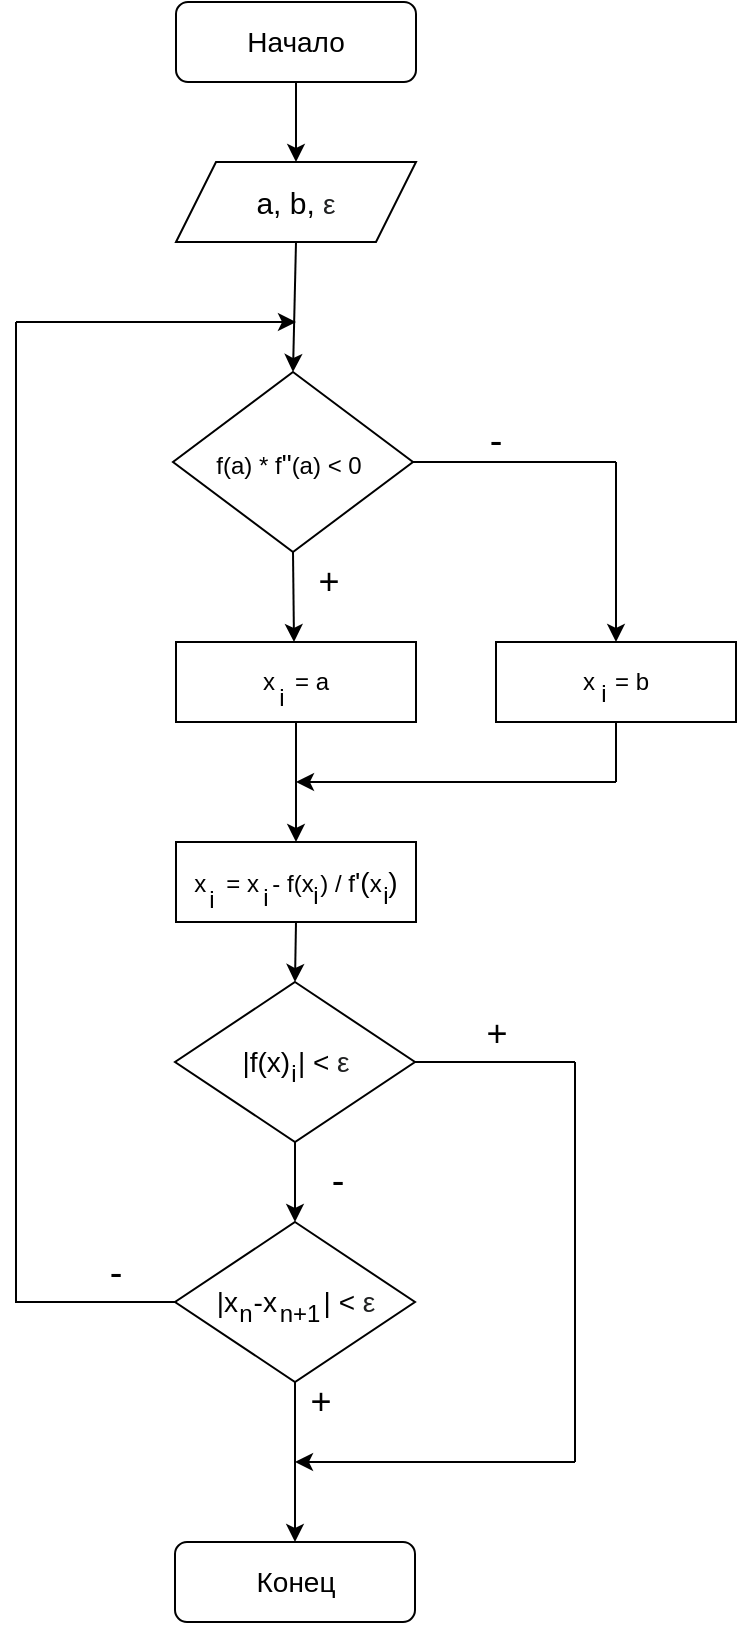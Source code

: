 <mxfile version="14.4.3" type="device"><diagram id="HoVySrzytq8OhzVosltQ" name="Page-1"><mxGraphModel dx="462" dy="524" grid="1" gridSize="10" guides="1" tooltips="1" connect="1" arrows="1" fold="1" page="1" pageScale="1" pageWidth="827" pageHeight="1169" math="0" shadow="0"><root><mxCell id="0"/><mxCell id="1" parent="0"/><mxCell id="QjTByiFP6IMzixuYRlYu-1" value="&lt;font style=&quot;font-size: 14px&quot;&gt;Начало&lt;/font&gt;" style="rounded=1;whiteSpace=wrap;html=1;" parent="1" vertex="1"><mxGeometry x="160" y="40" width="120" height="40" as="geometry"/></mxCell><mxCell id="QjTByiFP6IMzixuYRlYu-2" value="" style="endArrow=classic;html=1;exitX=0.5;exitY=1;exitDx=0;exitDy=0;entryX=0.5;entryY=0;entryDx=0;entryDy=0;" parent="1" source="QjTByiFP6IMzixuYRlYu-1" target="QjTByiFP6IMzixuYRlYu-3" edge="1"><mxGeometry width="50" height="50" relative="1" as="geometry"><mxPoint x="240" y="200" as="sourcePoint"/><mxPoint x="220" y="120" as="targetPoint"/></mxGeometry></mxCell><mxCell id="QjTByiFP6IMzixuYRlYu-3" value="&lt;span style=&quot;font-size: 15px&quot;&gt;a, b,&amp;nbsp;&lt;/span&gt;&lt;span style=&quot;color: rgb(32 , 33 , 34) ; font-family: sans-serif ; font-size: 14px ; background-color: rgb(255 , 255 , 255)&quot;&gt;ε&lt;/span&gt;" style="shape=parallelogram;perimeter=parallelogramPerimeter;whiteSpace=wrap;html=1;fixedSize=1;" parent="1" vertex="1"><mxGeometry x="160" y="120" width="120" height="40" as="geometry"/></mxCell><mxCell id="QjTByiFP6IMzixuYRlYu-23" value="|f(x) | &amp;lt;&amp;nbsp;&lt;span style=&quot;color: rgb(32 , 33 , 34) ; font-family: sans-serif ; font-size: 14px ; background-color: rgb(255 , 255 , 255)&quot;&gt;ε&lt;/span&gt;" style="rhombus;whiteSpace=wrap;html=1;fontSize=14;" parent="1" vertex="1"><mxGeometry x="159.5" y="530" width="120" height="80" as="geometry"/></mxCell><mxCell id="s4173k3b3jdFuJT_10Cr-17" value="" style="edgeStyle=orthogonalEdgeStyle;rounded=0;orthogonalLoop=1;jettySize=auto;html=1;fontSize=14;" parent="1" source="QjTByiFP6IMzixuYRlYu-25" target="QjTByiFP6IMzixuYRlYu-38" edge="1"><mxGeometry relative="1" as="geometry"/></mxCell><mxCell id="QjTByiFP6IMzixuYRlYu-25" value="&lt;font style=&quot;font-size: 14px&quot;&gt;|x&amp;nbsp; -x&amp;nbsp; &amp;nbsp; &amp;nbsp; |&amp;nbsp;&lt;/font&gt;&lt;span style=&quot;font-size: 14px&quot;&gt;&amp;lt;&amp;nbsp;&lt;/span&gt;&lt;span style=&quot;font-size: 14px ; color: rgb(32 , 33 , 34) ; font-family: sans-serif ; background-color: rgb(255 , 255 , 255)&quot;&gt;ε&lt;/span&gt;" style="rhombus;whiteSpace=wrap;html=1;" parent="1" vertex="1"><mxGeometry x="159.5" y="650" width="120" height="80" as="geometry"/></mxCell><mxCell id="QjTByiFP6IMzixuYRlYu-29" value="" style="endArrow=none;html=1;entryX=0;entryY=0.5;entryDx=0;entryDy=0;" parent="1" target="QjTByiFP6IMzixuYRlYu-25" edge="1"><mxGeometry width="50" height="50" relative="1" as="geometry"><mxPoint x="79.5" y="690" as="sourcePoint"/><mxPoint x="119.5" y="680" as="targetPoint"/></mxGeometry></mxCell><mxCell id="QjTByiFP6IMzixuYRlYu-30" value="-" style="text;html=1;strokeColor=none;fillColor=none;align=center;verticalAlign=middle;whiteSpace=wrap;rounded=0;fontSize=19;" parent="1" vertex="1"><mxGeometry x="220.5" y="620" width="40" height="20" as="geometry"/></mxCell><mxCell id="QjTByiFP6IMzixuYRlYu-31" value="-" style="text;html=1;strokeColor=none;fillColor=none;align=center;verticalAlign=middle;whiteSpace=wrap;rounded=0;fontSize=19;" parent="1" vertex="1"><mxGeometry x="109.5" y="666" width="40" height="20" as="geometry"/></mxCell><mxCell id="QjTByiFP6IMzixuYRlYu-33" value="n" style="text;html=1;strokeColor=none;fillColor=none;align=center;verticalAlign=middle;whiteSpace=wrap;rounded=0;" parent="1" vertex="1"><mxGeometry x="174.5" y="686" width="40" height="20" as="geometry"/></mxCell><mxCell id="QjTByiFP6IMzixuYRlYu-34" value="n+1" style="text;html=1;strokeColor=none;fillColor=none;align=center;verticalAlign=middle;whiteSpace=wrap;rounded=0;" parent="1" vertex="1"><mxGeometry x="201.5" y="686" width="40" height="20" as="geometry"/></mxCell><mxCell id="QjTByiFP6IMzixuYRlYu-38" value="&lt;font style=&quot;font-size: 14px&quot;&gt;Конец&lt;/font&gt;" style="rounded=1;whiteSpace=wrap;html=1;" parent="1" vertex="1"><mxGeometry x="159.5" y="810" width="120" height="40" as="geometry"/></mxCell><mxCell id="u_xncPAsBG9-K2fzOt0d-1" value="i" style="text;html=1;strokeColor=none;fillColor=none;align=center;verticalAlign=middle;whiteSpace=wrap;rounded=0;" vertex="1" parent="1"><mxGeometry x="198.5" y="566" width="40" height="20" as="geometry"/></mxCell><mxCell id="u_xncPAsBG9-K2fzOt0d-3" value="" style="endArrow=none;html=1;exitX=1;exitY=0.5;exitDx=0;exitDy=0;" edge="1" parent="1" source="QjTByiFP6IMzixuYRlYu-23"><mxGeometry width="50" height="50" relative="1" as="geometry"><mxPoint x="289.5" y="630" as="sourcePoint"/><mxPoint x="359.5" y="570" as="targetPoint"/></mxGeometry></mxCell><mxCell id="u_xncPAsBG9-K2fzOt0d-4" value="" style="endArrow=none;html=1;" edge="1" parent="1"><mxGeometry width="50" height="50" relative="1" as="geometry"><mxPoint x="359.5" y="770" as="sourcePoint"/><mxPoint x="359.5" y="570" as="targetPoint"/></mxGeometry></mxCell><mxCell id="u_xncPAsBG9-K2fzOt0d-5" value="" style="endArrow=classic;html=1;" edge="1" parent="1"><mxGeometry width="50" height="50" relative="1" as="geometry"><mxPoint x="359.5" y="770" as="sourcePoint"/><mxPoint x="219.5" y="770" as="targetPoint"/></mxGeometry></mxCell><mxCell id="u_xncPAsBG9-K2fzOt0d-6" value="&lt;font style=&quot;font-size: 18px&quot;&gt;+&lt;/font&gt;" style="text;html=1;align=center;verticalAlign=middle;resizable=0;points=[];autosize=1;" vertex="1" parent="1"><mxGeometry x="304.5" y="546" width="30" height="20" as="geometry"/></mxCell><mxCell id="u_xncPAsBG9-K2fzOt0d-7" value="" style="endArrow=classic;html=1;exitX=0.5;exitY=1;exitDx=0;exitDy=0;entryX=0.5;entryY=0;entryDx=0;entryDy=0;" edge="1" parent="1" source="QjTByiFP6IMzixuYRlYu-23" target="QjTByiFP6IMzixuYRlYu-25"><mxGeometry width="50" height="50" relative="1" as="geometry"><mxPoint x="259.5" y="650" as="sourcePoint"/><mxPoint x="309.5" y="600" as="targetPoint"/></mxGeometry></mxCell><mxCell id="u_xncPAsBG9-K2fzOt0d-8" value="&lt;font style=&quot;font-size: 18px&quot;&gt;+&lt;/font&gt;" style="text;html=1;align=center;verticalAlign=middle;resizable=0;points=[];autosize=1;" vertex="1" parent="1"><mxGeometry x="216.5" y="730" width="30" height="20" as="geometry"/></mxCell><mxCell id="u_xncPAsBG9-K2fzOt0d-9" value="f(a) * f&lt;font style=&quot;font-size: 14px&quot;&gt;&quot;&lt;/font&gt;(a) &amp;lt; 0&lt;font style=&quot;font-size: 18px&quot;&gt;&amp;nbsp;&lt;/font&gt;" style="rhombus;whiteSpace=wrap;html=1;" vertex="1" parent="1"><mxGeometry x="158.5" y="225" width="120" height="90" as="geometry"/></mxCell><mxCell id="u_xncPAsBG9-K2fzOt0d-10" value="" style="endArrow=classic;html=1;exitX=0.5;exitY=1;exitDx=0;exitDy=0;entryX=0.5;entryY=0;entryDx=0;entryDy=0;" edge="1" parent="1" source="QjTByiFP6IMzixuYRlYu-3" target="u_xncPAsBG9-K2fzOt0d-9"><mxGeometry width="50" height="50" relative="1" as="geometry"><mxPoint x="270" y="350" as="sourcePoint"/><mxPoint x="320" y="300" as="targetPoint"/></mxGeometry></mxCell><mxCell id="u_xncPAsBG9-K2fzOt0d-11" value="" style="endArrow=classic;html=1;exitX=0.5;exitY=1;exitDx=0;exitDy=0;" edge="1" parent="1" source="u_xncPAsBG9-K2fzOt0d-9"><mxGeometry width="50" height="50" relative="1" as="geometry"><mxPoint x="180" y="400" as="sourcePoint"/><mxPoint x="219" y="360" as="targetPoint"/></mxGeometry></mxCell><mxCell id="u_xncPAsBG9-K2fzOt0d-12" value="x&amp;nbsp; &amp;nbsp;= a" style="rounded=0;whiteSpace=wrap;html=1;" vertex="1" parent="1"><mxGeometry x="160" y="360" width="120" height="40" as="geometry"/></mxCell><mxCell id="u_xncPAsBG9-K2fzOt0d-13" value="x&amp;nbsp; &amp;nbsp;= b" style="rounded=0;whiteSpace=wrap;html=1;" vertex="1" parent="1"><mxGeometry x="320" y="360" width="120" height="40" as="geometry"/></mxCell><mxCell id="u_xncPAsBG9-K2fzOt0d-14" value="" style="endArrow=none;html=1;exitX=1;exitY=0.5;exitDx=0;exitDy=0;" edge="1" parent="1" source="u_xncPAsBG9-K2fzOt0d-9"><mxGeometry width="50" height="50" relative="1" as="geometry"><mxPoint x="330" y="300" as="sourcePoint"/><mxPoint x="380" y="270" as="targetPoint"/></mxGeometry></mxCell><mxCell id="u_xncPAsBG9-K2fzOt0d-15" value="" style="endArrow=classic;html=1;entryX=0.5;entryY=0;entryDx=0;entryDy=0;" edge="1" parent="1" target="u_xncPAsBG9-K2fzOt0d-13"><mxGeometry width="50" height="50" relative="1" as="geometry"><mxPoint x="380" y="270" as="sourcePoint"/><mxPoint x="360" y="430" as="targetPoint"/></mxGeometry></mxCell><mxCell id="u_xncPAsBG9-K2fzOt0d-16" value="" style="endArrow=classic;html=1;exitX=0.5;exitY=1;exitDx=0;exitDy=0;entryX=0.5;entryY=0;entryDx=0;entryDy=0;" edge="1" parent="1" source="u_xncPAsBG9-K2fzOt0d-12" target="u_xncPAsBG9-K2fzOt0d-17"><mxGeometry width="50" height="50" relative="1" as="geometry"><mxPoint x="260" y="500" as="sourcePoint"/><mxPoint x="220" y="440" as="targetPoint"/></mxGeometry></mxCell><mxCell id="u_xncPAsBG9-K2fzOt0d-17" value="x&amp;nbsp; &amp;nbsp;= x&amp;nbsp; - f(x ) / f&lt;font style=&quot;font-size: 14px&quot;&gt;'(&lt;/font&gt;&lt;font style=&quot;font-size: 12px&quot;&gt;x&amp;nbsp;&lt;/font&gt;&lt;font style=&quot;font-size: 14px&quot;&gt;)&lt;/font&gt;" style="rounded=0;whiteSpace=wrap;html=1;" vertex="1" parent="1"><mxGeometry x="160" y="460" width="120" height="40" as="geometry"/></mxCell><mxCell id="u_xncPAsBG9-K2fzOt0d-18" value="" style="endArrow=classic;html=1;exitX=0.5;exitY=1;exitDx=0;exitDy=0;entryX=0.5;entryY=0;entryDx=0;entryDy=0;" edge="1" parent="1" source="u_xncPAsBG9-K2fzOt0d-17" target="QjTByiFP6IMzixuYRlYu-23"><mxGeometry width="50" height="50" relative="1" as="geometry"><mxPoint x="320" y="540" as="sourcePoint"/><mxPoint x="370" y="490" as="targetPoint"/></mxGeometry></mxCell><mxCell id="u_xncPAsBG9-K2fzOt0d-19" value="" style="endArrow=none;html=1;exitX=0.5;exitY=1;exitDx=0;exitDy=0;" edge="1" parent="1" source="u_xncPAsBG9-K2fzOt0d-13"><mxGeometry width="50" height="50" relative="1" as="geometry"><mxPoint x="410" y="540" as="sourcePoint"/><mxPoint x="380" y="430" as="targetPoint"/></mxGeometry></mxCell><mxCell id="u_xncPAsBG9-K2fzOt0d-20" value="" style="endArrow=classic;html=1;" edge="1" parent="1"><mxGeometry width="50" height="50" relative="1" as="geometry"><mxPoint x="380" y="430" as="sourcePoint"/><mxPoint x="220" y="430" as="targetPoint"/></mxGeometry></mxCell><mxCell id="u_xncPAsBG9-K2fzOt0d-21" value="-" style="text;html=1;strokeColor=none;fillColor=none;align=center;verticalAlign=middle;whiteSpace=wrap;rounded=0;fontSize=19;" vertex="1" parent="1"><mxGeometry x="299.5" y="250" width="40" height="20" as="geometry"/></mxCell><mxCell id="u_xncPAsBG9-K2fzOt0d-22" value="&lt;font style=&quot;font-size: 18px&quot;&gt;+&lt;/font&gt;" style="text;html=1;align=center;verticalAlign=middle;resizable=0;points=[];autosize=1;" vertex="1" parent="1"><mxGeometry x="220.5" y="320" width="30" height="20" as="geometry"/></mxCell><mxCell id="u_xncPAsBG9-K2fzOt0d-23" value="i" style="text;html=1;strokeColor=none;fillColor=none;align=center;verticalAlign=middle;whiteSpace=wrap;rounded=0;" vertex="1" parent="1"><mxGeometry x="193" y="378" width="40" height="20" as="geometry"/></mxCell><mxCell id="u_xncPAsBG9-K2fzOt0d-24" value="i" style="text;html=1;strokeColor=none;fillColor=none;align=center;verticalAlign=middle;whiteSpace=wrap;rounded=0;" vertex="1" parent="1"><mxGeometry x="354" y="376" width="40" height="20" as="geometry"/></mxCell><mxCell id="u_xncPAsBG9-K2fzOt0d-25" value="i" style="text;html=1;strokeColor=none;fillColor=none;align=center;verticalAlign=middle;whiteSpace=wrap;rounded=0;" vertex="1" parent="1"><mxGeometry x="157.5" y="479" width="40" height="20" as="geometry"/></mxCell><mxCell id="u_xncPAsBG9-K2fzOt0d-26" value="i" style="text;html=1;strokeColor=none;fillColor=none;align=center;verticalAlign=middle;whiteSpace=wrap;rounded=0;" vertex="1" parent="1"><mxGeometry x="184.5" y="478" width="40" height="20" as="geometry"/></mxCell><mxCell id="u_xncPAsBG9-K2fzOt0d-27" value="i" style="text;html=1;strokeColor=none;fillColor=none;align=center;verticalAlign=middle;whiteSpace=wrap;rounded=0;" vertex="1" parent="1"><mxGeometry x="209.5" y="477" width="40" height="20" as="geometry"/></mxCell><mxCell id="u_xncPAsBG9-K2fzOt0d-28" value="i" style="text;html=1;strokeColor=none;fillColor=none;align=center;verticalAlign=middle;whiteSpace=wrap;rounded=0;" vertex="1" parent="1"><mxGeometry x="245" y="477" width="40" height="20" as="geometry"/></mxCell><mxCell id="u_xncPAsBG9-K2fzOt0d-29" value="" style="endArrow=classic;html=1;" edge="1" parent="1"><mxGeometry width="50" height="50" relative="1" as="geometry"><mxPoint x="80" y="200" as="sourcePoint"/><mxPoint x="220" y="200" as="targetPoint"/></mxGeometry></mxCell><mxCell id="u_xncPAsBG9-K2fzOt0d-30" value="" style="endArrow=none;html=1;" edge="1" parent="1"><mxGeometry width="50" height="50" relative="1" as="geometry"><mxPoint x="80" y="690" as="sourcePoint"/><mxPoint x="80" y="200" as="targetPoint"/></mxGeometry></mxCell></root></mxGraphModel></diagram></mxfile>